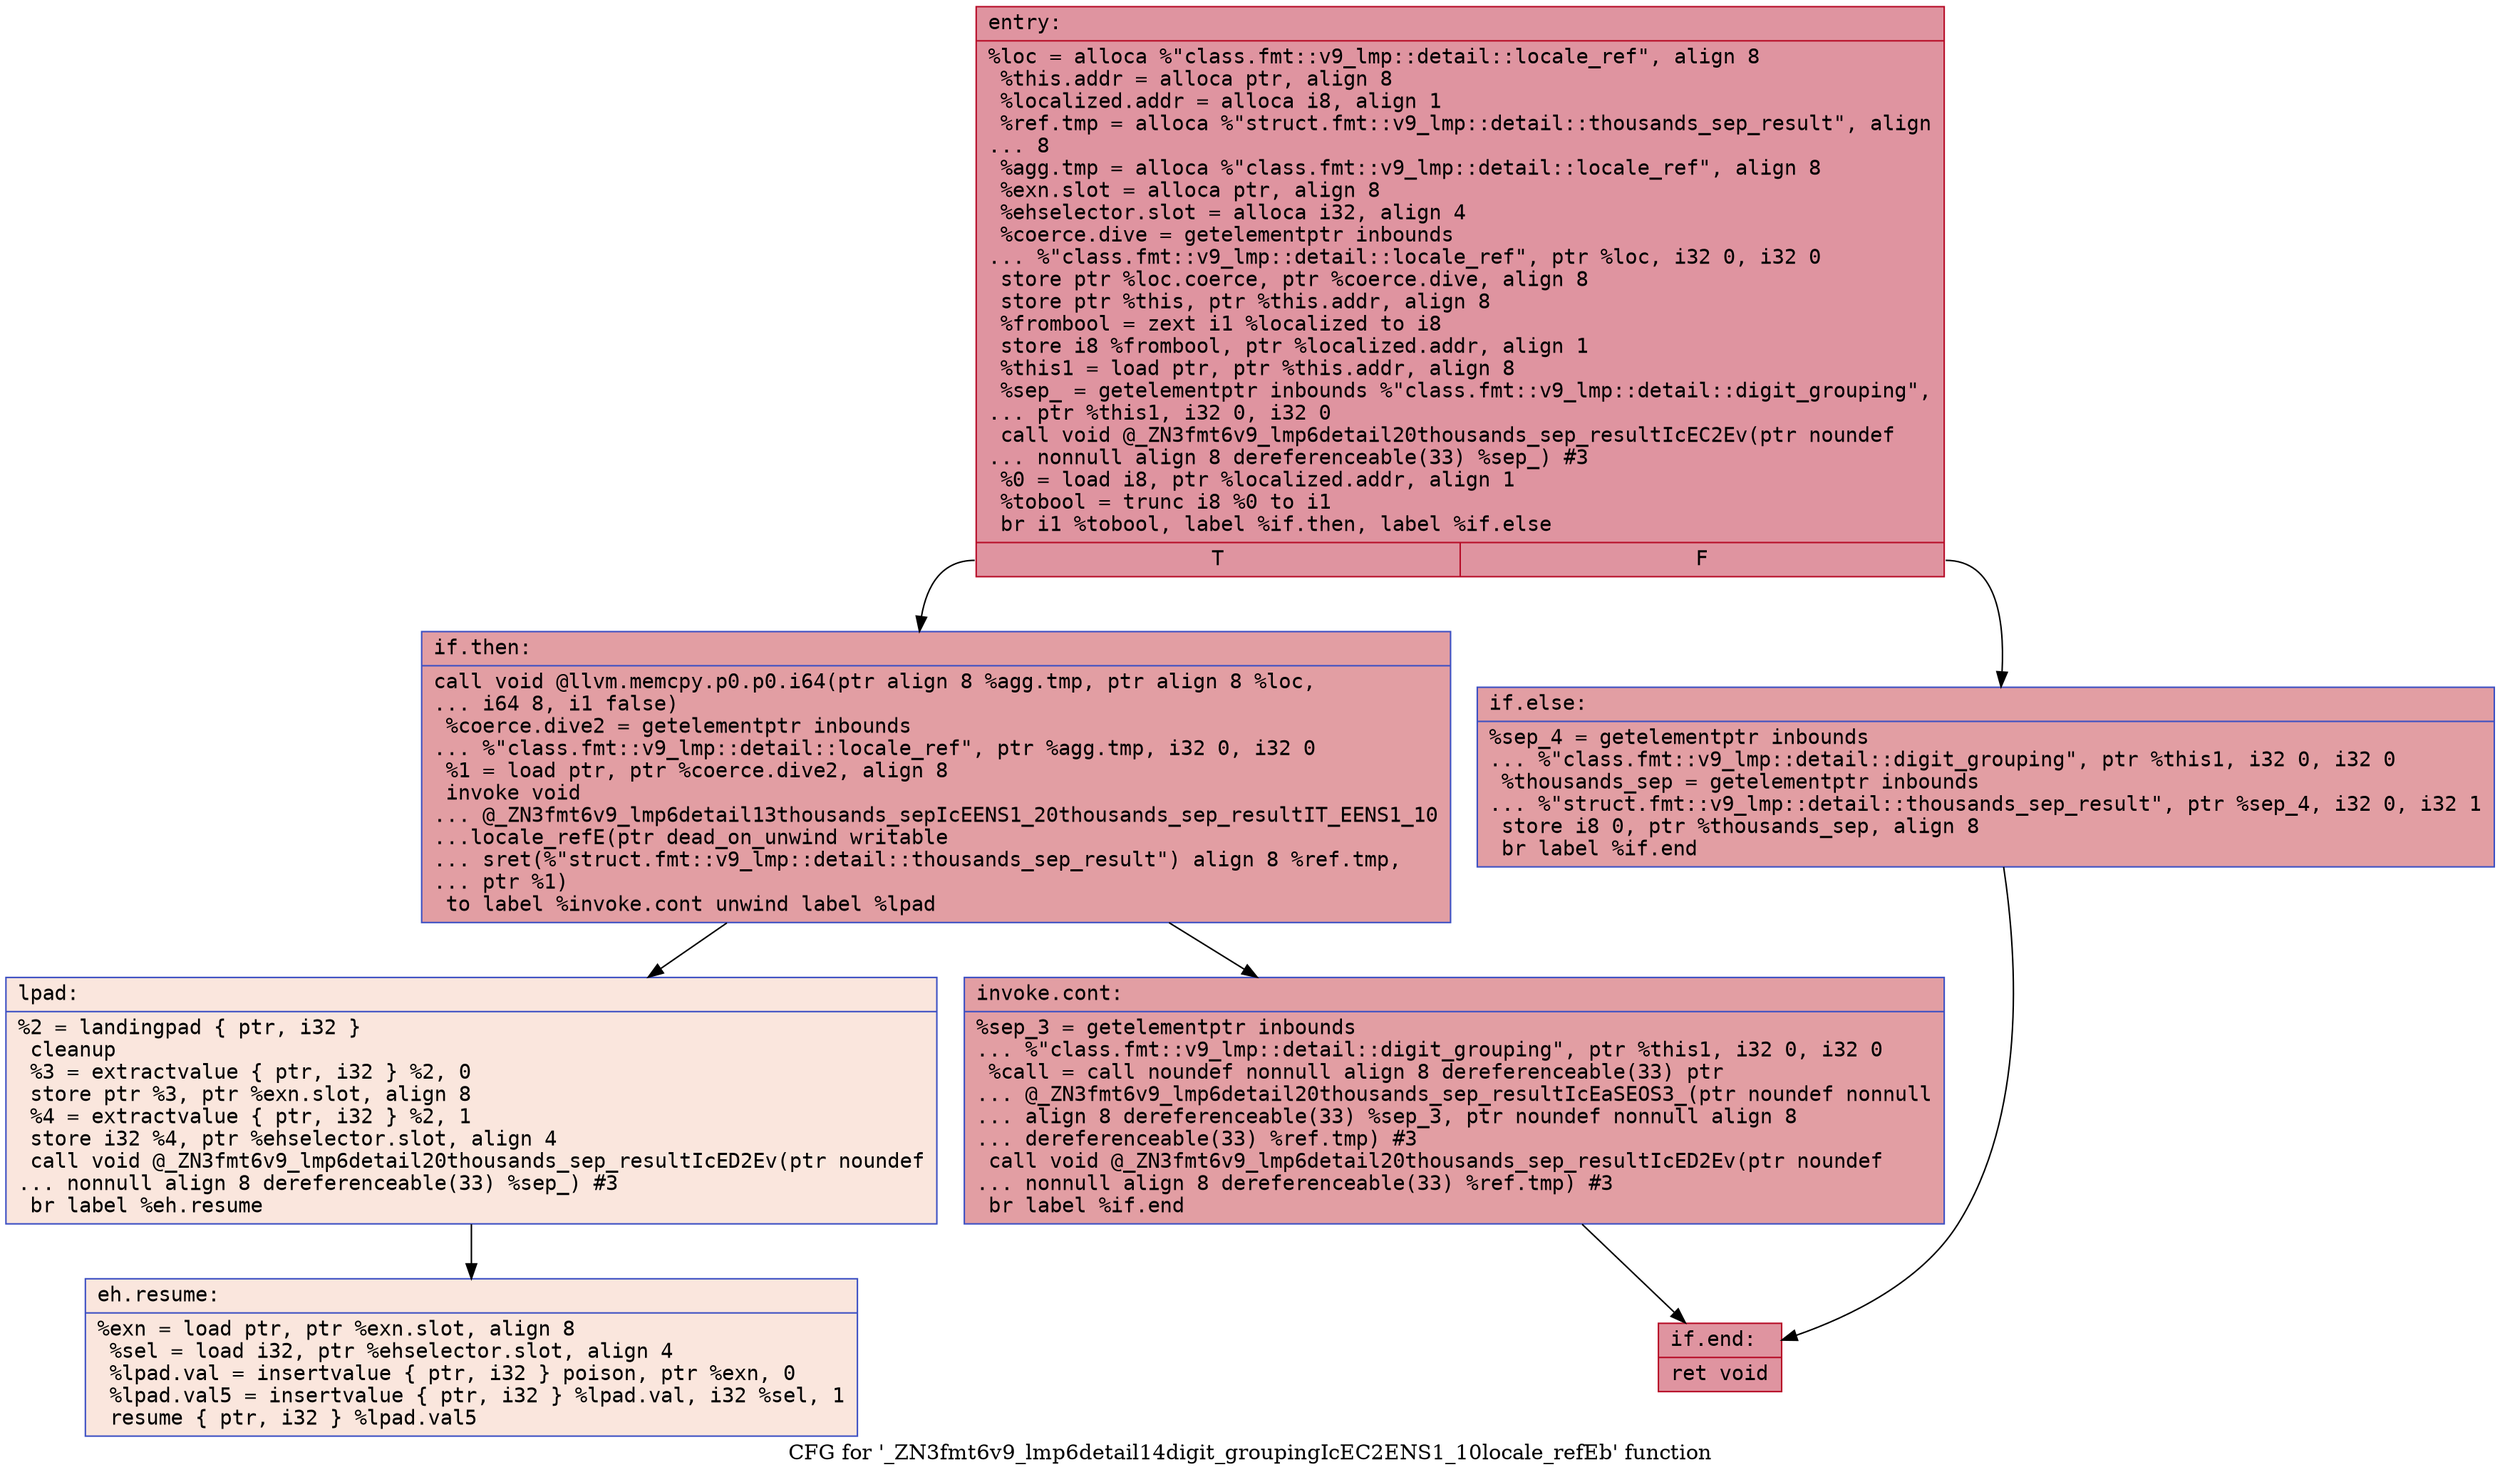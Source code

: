 digraph "CFG for '_ZN3fmt6v9_lmp6detail14digit_groupingIcEC2ENS1_10locale_refEb' function" {
	label="CFG for '_ZN3fmt6v9_lmp6detail14digit_groupingIcEC2ENS1_10locale_refEb' function";

	Node0x556bfecc4210 [shape=record,color="#b70d28ff", style=filled, fillcolor="#b70d2870" fontname="Courier",label="{entry:\l|  %loc = alloca %\"class.fmt::v9_lmp::detail::locale_ref\", align 8\l  %this.addr = alloca ptr, align 8\l  %localized.addr = alloca i8, align 1\l  %ref.tmp = alloca %\"struct.fmt::v9_lmp::detail::thousands_sep_result\", align\l... 8\l  %agg.tmp = alloca %\"class.fmt::v9_lmp::detail::locale_ref\", align 8\l  %exn.slot = alloca ptr, align 8\l  %ehselector.slot = alloca i32, align 4\l  %coerce.dive = getelementptr inbounds\l... %\"class.fmt::v9_lmp::detail::locale_ref\", ptr %loc, i32 0, i32 0\l  store ptr %loc.coerce, ptr %coerce.dive, align 8\l  store ptr %this, ptr %this.addr, align 8\l  %frombool = zext i1 %localized to i8\l  store i8 %frombool, ptr %localized.addr, align 1\l  %this1 = load ptr, ptr %this.addr, align 8\l  %sep_ = getelementptr inbounds %\"class.fmt::v9_lmp::detail::digit_grouping\",\l... ptr %this1, i32 0, i32 0\l  call void @_ZN3fmt6v9_lmp6detail20thousands_sep_resultIcEC2Ev(ptr noundef\l... nonnull align 8 dereferenceable(33) %sep_) #3\l  %0 = load i8, ptr %localized.addr, align 1\l  %tobool = trunc i8 %0 to i1\l  br i1 %tobool, label %if.then, label %if.else\l|{<s0>T|<s1>F}}"];
	Node0x556bfecc4210:s0 -> Node0x556bfecc5dd0[tooltip="entry -> if.then\nProbability 50.00%" ];
	Node0x556bfecc4210:s1 -> Node0x556bfecc5ea0[tooltip="entry -> if.else\nProbability 50.00%" ];
	Node0x556bfecc5dd0 [shape=record,color="#3d50c3ff", style=filled, fillcolor="#be242e70" fontname="Courier",label="{if.then:\l|  call void @llvm.memcpy.p0.p0.i64(ptr align 8 %agg.tmp, ptr align 8 %loc,\l... i64 8, i1 false)\l  %coerce.dive2 = getelementptr inbounds\l... %\"class.fmt::v9_lmp::detail::locale_ref\", ptr %agg.tmp, i32 0, i32 0\l  %1 = load ptr, ptr %coerce.dive2, align 8\l  invoke void\l... @_ZN3fmt6v9_lmp6detail13thousands_sepIcEENS1_20thousands_sep_resultIT_EENS1_10\l...locale_refE(ptr dead_on_unwind writable\l... sret(%\"struct.fmt::v9_lmp::detail::thousands_sep_result\") align 8 %ref.tmp,\l... ptr %1)\l          to label %invoke.cont unwind label %lpad\l}"];
	Node0x556bfecc5dd0 -> Node0x556bfecc63c0[tooltip="if.then -> invoke.cont\nProbability 100.00%" ];
	Node0x556bfecc5dd0 -> Node0x556bfecc6470[tooltip="if.then -> lpad\nProbability 0.00%" ];
	Node0x556bfecc63c0 [shape=record,color="#3d50c3ff", style=filled, fillcolor="#be242e70" fontname="Courier",label="{invoke.cont:\l|  %sep_3 = getelementptr inbounds\l... %\"class.fmt::v9_lmp::detail::digit_grouping\", ptr %this1, i32 0, i32 0\l  %call = call noundef nonnull align 8 dereferenceable(33) ptr\l... @_ZN3fmt6v9_lmp6detail20thousands_sep_resultIcEaSEOS3_(ptr noundef nonnull\l... align 8 dereferenceable(33) %sep_3, ptr noundef nonnull align 8\l... dereferenceable(33) %ref.tmp) #3\l  call void @_ZN3fmt6v9_lmp6detail20thousands_sep_resultIcED2Ev(ptr noundef\l... nonnull align 8 dereferenceable(33) %ref.tmp) #3\l  br label %if.end\l}"];
	Node0x556bfecc63c0 -> Node0x556bfecc6ce0[tooltip="invoke.cont -> if.end\nProbability 100.00%" ];
	Node0x556bfecc6470 [shape=record,color="#3d50c3ff", style=filled, fillcolor="#f3c7b170" fontname="Courier",label="{lpad:\l|  %2 = landingpad \{ ptr, i32 \}\l          cleanup\l  %3 = extractvalue \{ ptr, i32 \} %2, 0\l  store ptr %3, ptr %exn.slot, align 8\l  %4 = extractvalue \{ ptr, i32 \} %2, 1\l  store i32 %4, ptr %ehselector.slot, align 4\l  call void @_ZN3fmt6v9_lmp6detail20thousands_sep_resultIcED2Ev(ptr noundef\l... nonnull align 8 dereferenceable(33) %sep_) #3\l  br label %eh.resume\l}"];
	Node0x556bfecc6470 -> Node0x556bfecc71b0[tooltip="lpad -> eh.resume\nProbability 100.00%" ];
	Node0x556bfecc5ea0 [shape=record,color="#3d50c3ff", style=filled, fillcolor="#be242e70" fontname="Courier",label="{if.else:\l|  %sep_4 = getelementptr inbounds\l... %\"class.fmt::v9_lmp::detail::digit_grouping\", ptr %this1, i32 0, i32 0\l  %thousands_sep = getelementptr inbounds\l... %\"struct.fmt::v9_lmp::detail::thousands_sep_result\", ptr %sep_4, i32 0, i32 1\l  store i8 0, ptr %thousands_sep, align 8\l  br label %if.end\l}"];
	Node0x556bfecc5ea0 -> Node0x556bfecc6ce0[tooltip="if.else -> if.end\nProbability 100.00%" ];
	Node0x556bfecc6ce0 [shape=record,color="#b70d28ff", style=filled, fillcolor="#b70d2870" fontname="Courier",label="{if.end:\l|  ret void\l}"];
	Node0x556bfecc71b0 [shape=record,color="#3d50c3ff", style=filled, fillcolor="#f3c7b170" fontname="Courier",label="{eh.resume:\l|  %exn = load ptr, ptr %exn.slot, align 8\l  %sel = load i32, ptr %ehselector.slot, align 4\l  %lpad.val = insertvalue \{ ptr, i32 \} poison, ptr %exn, 0\l  %lpad.val5 = insertvalue \{ ptr, i32 \} %lpad.val, i32 %sel, 1\l  resume \{ ptr, i32 \} %lpad.val5\l}"];
}

